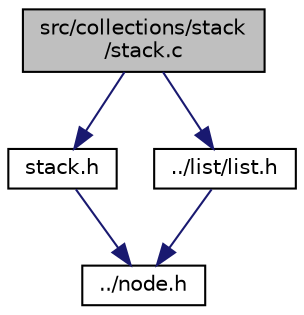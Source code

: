 digraph "src/collections/stack/stack.c"
{
  edge [fontname="Helvetica",fontsize="10",labelfontname="Helvetica",labelfontsize="10"];
  node [fontname="Helvetica",fontsize="10",shape=record];
  Node0 [label="src/collections/stack\l/stack.c",height=0.2,width=0.4,color="black", fillcolor="grey75", style="filled", fontcolor="black"];
  Node0 -> Node1 [color="midnightblue",fontsize="10",style="solid",fontname="Helvetica"];
  Node1 [label="stack.h",height=0.2,width=0.4,color="black", fillcolor="white", style="filled",URL="$stack_8h.html",tooltip="File containing interface of Stack. "];
  Node1 -> Node2 [color="midnightblue",fontsize="10",style="solid",fontname="Helvetica"];
  Node2 [label="../node.h",height=0.2,width=0.4,color="black", fillcolor="white", style="filled",URL="$node_8h.html"];
  Node0 -> Node3 [color="midnightblue",fontsize="10",style="solid",fontname="Helvetica"];
  Node3 [label="../list/list.h",height=0.2,width=0.4,color="black", fillcolor="white", style="filled",URL="$list_8h.html",tooltip="File containing interface of List. "];
  Node3 -> Node2 [color="midnightblue",fontsize="10",style="solid",fontname="Helvetica"];
}
